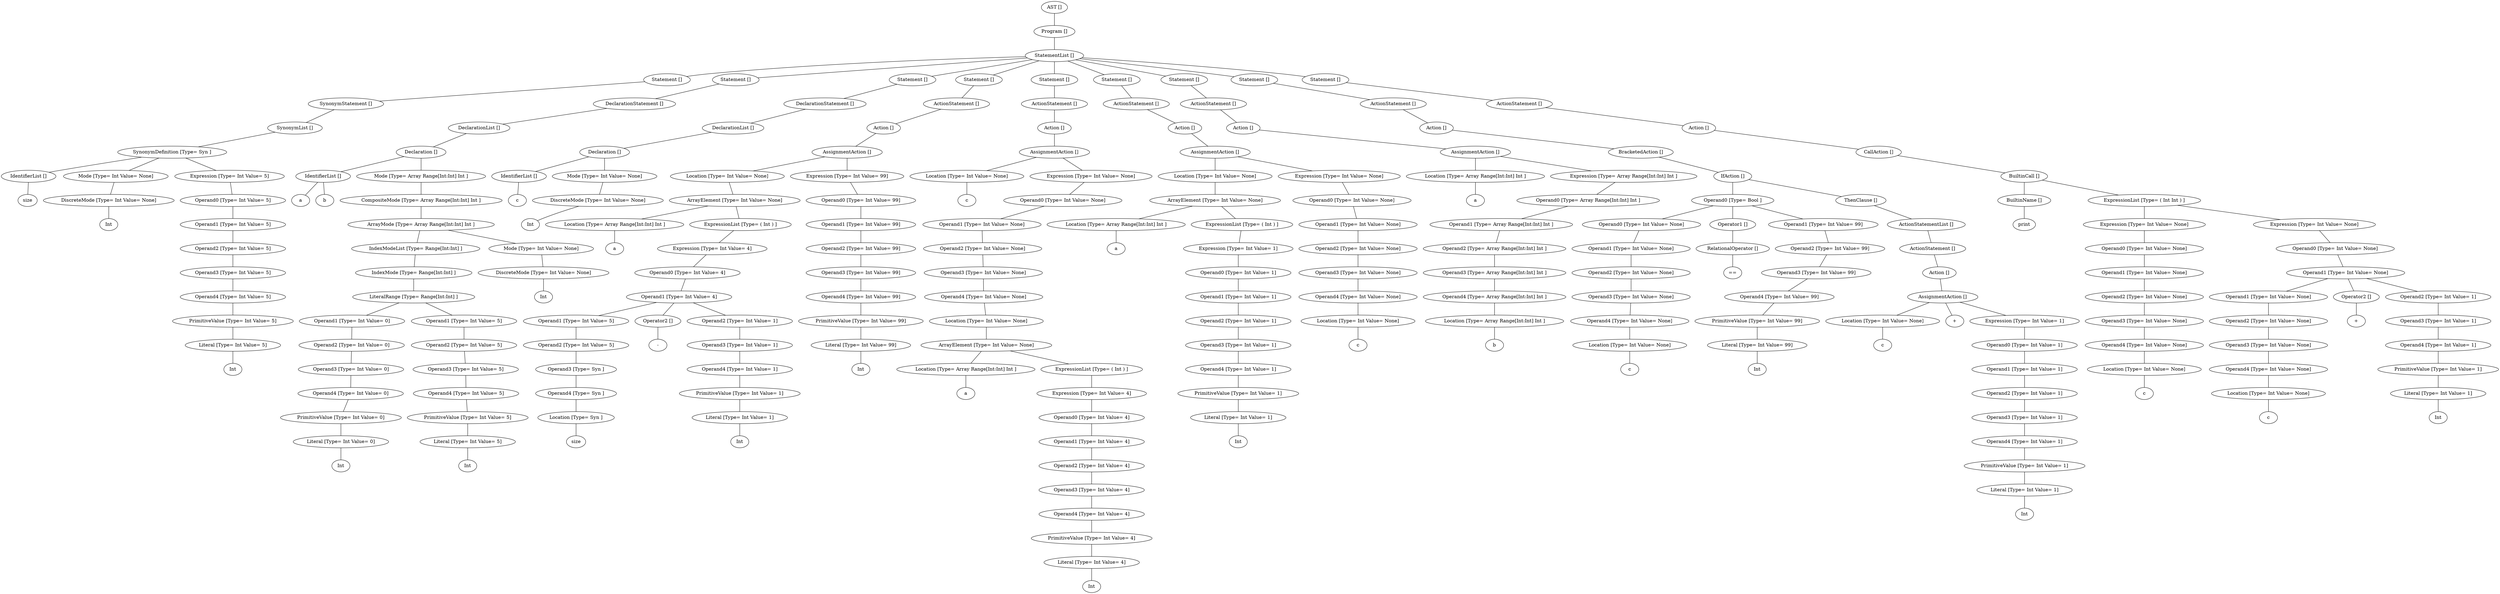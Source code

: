 graph G {
140017155495976 [label="AST []"];
140017155496312 [label="AST None"];
140017155495976 -- 140017155496312;
140017155496312 [label="Program []"];
140017156200600 [label="Program None"];
140017155496312 -- 140017156200600;
140017156200600 [label="StatementList []"];
140017184497336 [label="StatementList None"];
140017156200600 -- 140017184497336;
140017184497336 [label="Statement []"];
140017184588072 [label="Statement None"];
140017184497336 -- 140017184588072;
140017184588072 [label="SynonymStatement []"];
140017184542392 [label="SynonymStatement None"];
140017184588072 -- 140017184542392;
140017184542392 [label="SynonymList []"];
140017184588408 [label="SynonymList None"];
140017184542392 -- 140017184588408;
140017184588408 [label="SynonymDefinition [Type= Syn ]"];
140017184539256 [label="SynonymDefinition Syn"];
140017184588408 -- 140017184539256;
140017184539256 [label="IdentifierList []"];
9818183955924333873 [label=size];
140017184539256 -- 9818183955924333873;
140017184542616 [label="SynonymDefinition Syn"];
140017184588408 -- 140017184542616;
140017184542616 [label="Mode [Type= Int Value= None]"];
140017184497448 [label="Mode Int"];
140017184542616 -- 140017184497448;
140017184497448 [label="DiscreteMode [Type= Int Value= None]"];
10674421014461664138 [label=Int];
140017184497448 -- 10674421014461664138;
140017184590424 [label="SynonymDefinition Syn"];
140017184588408 -- 140017184590424;
140017184590424 [label="Expression [Type= Int Value= 5]"];
140017184590368 [label="Expression Int"];
140017184590424 -- 140017184590368;
140017184590368 [label="Operand0 [Type= Int Value= 5]"];
140017184588016 [label="Operand0 Int"];
140017184590368 -- 140017184588016;
140017184588016 [label="Operand1 [Type= Int Value= 5]"];
140017184587848 [label="Operand1 Int"];
140017184588016 -- 140017184587848;
140017184587848 [label="Operand2 [Type= Int Value= 5]"];
140017184587904 [label="Operand2 Int"];
140017184587848 -- 140017184587904;
140017184587904 [label="Operand3 [Type= Int Value= 5]"];
140017184542448 [label="Operand3 Int"];
140017184587904 -- 140017184542448;
140017184542448 [label="Operand4 [Type= Int Value= 5]"];
140017184542336 [label="Operand4 Int"];
140017184542448 -- 140017184542336;
140017184542336 [label="PrimitiveValue [Type= Int Value= 5]"];
140017184538808 [label="PrimitiveValue Int"];
140017184542336 -- 140017184538808;
140017184538808 [label="Literal [Type= Int Value= 5]"];
9865925036163324252 [label=Int];
140017184538808 -- 9865925036163324252;
140017184542112 [label="StatementList None"];
140017156200600 -- 140017184542112;
140017184542112 [label="Statement []"];
140017184590480 [label="Statement None"];
140017184542112 -- 140017184590480;
140017184590480 [label="DeclarationStatement []"];
140017184542560 [label="DeclarationStatement None"];
140017184590480 -- 140017184542560;
140017184542560 [label="DeclarationList []"];
140017184588632 [label="DeclarationList None"];
140017184542560 -- 140017184588632;
140017184588632 [label="Declaration []"];
140017184590312 [label="Declaration None"];
140017184588632 -- 140017184590312;
140017184590312 [label="IdentifierList []"];
12600958139548290194 [label=a];
140017184590312 -- 12600958139548290194;
9517394528875083876 [label=b];
140017184590312 -- 9517394528875083876;
140017184589024 [label="Declaration None"];
140017184588632 -- 140017184589024;
140017184589024 [label="Mode [Type= Array Range[Int:Int] Int ]"];
140017184590144 [label="Mode Array Range[Int:Int] Int"];
140017184589024 -- 140017184590144;
140017184590144 [label="CompositeMode [Type= Array Range[Int:Int] Int ]"];
140017184591432 [label="CompositeMode Array Range[Int:Int] Int"];
140017184590144 -- 140017184591432;
140017184591432 [label="ArrayMode [Type= Array Range[Int:Int] Int ]"];
140017184591544 [label="ArrayMode Array Range[Int:Int] Int"];
140017184591432 -- 140017184591544;
140017184591544 [label="IndexModeList [Type= Range[Int:Int] ]"];
140017184590872 [label="IndexModeList Range[Int:Int]"];
140017184591544 -- 140017184590872;
140017184590872 [label="IndexMode [Type= Range[Int:Int] ]"];
140017184591264 [label="IndexMode Range[Int:Int]"];
140017184590872 -- 140017184591264;
140017184591264 [label="LiteralRange [Type= Range[Int:Int] ]"];
140017184590088 [label="LiteralRange Range[Int:Int]"];
140017184591264 -- 140017184590088;
140017184590088 [label="Operand1 [Type= Int Value= 0]"];
140017184588352 [label="Operand1 Int"];
140017184590088 -- 140017184588352;
140017184588352 [label="Operand2 [Type= Int Value= 0]"];
140017184588240 [label="Operand2 Int"];
140017184588352 -- 140017184588240;
140017184588240 [label="Operand3 [Type= Int Value= 0]"];
140017184590200 [label="Operand3 Int"];
140017184588240 -- 140017184590200;
140017184590200 [label="Operand4 [Type= Int Value= 0]"];
140017184590536 [label="Operand4 Int"];
140017184590200 -- 140017184590536;
140017184590536 [label="PrimitiveValue [Type= Int Value= 0]"];
140017184588184 [label="PrimitiveValue Int"];
140017184590536 -- 140017184588184;
140017184588184 [label="Literal [Type= Int Value= 0]"];
9857838709143076307 [label=Int];
140017184588184 -- 9857838709143076307;
140017184591376 [label="LiteralRange Range[Int:Int]"];
140017184591264 -- 140017184591376;
140017184591376 [label="Operand1 [Type= Int Value= 5]"];
140017184591152 [label="Operand1 Int"];
140017184591376 -- 140017184591152;
140017184591152 [label="Operand2 [Type= Int Value= 5]"];
140017184591320 [label="Operand2 Int"];
140017184591152 -- 140017184591320;
140017184591320 [label="Operand3 [Type= Int Value= 5]"];
140017184590928 [label="Operand3 Int"];
140017184591320 -- 140017184590928;
140017184590928 [label="Operand4 [Type= Int Value= 5]"];
140017184590816 [label="Operand4 Int"];
140017184590928 -- 140017184590816;
140017184590816 [label="PrimitiveValue [Type= Int Value= 5]"];
140017184590704 [label="PrimitiveValue Int"];
140017184590816 -- 140017184590704;
140017184590704 [label="Literal [Type= Int Value= 5]"];
12879918745245141006 [label=Int];
140017184590704 -- 12879918745245141006;
140017184591712 [label="ArrayMode Array Range[Int:Int] Int"];
140017184591432 -- 140017184591712;
140017184591712 [label="Mode [Type= Int Value= None]"];
140017184591600 [label="Mode Int"];
140017184591712 -- 140017184591600;
140017184591600 [label="DiscreteMode [Type= Int Value= None]"];
10039620678027088100 [label=Int];
140017184591600 -- 10039620678027088100;
140017184589136 [label="StatementList None"];
140017156200600 -- 140017184589136;
140017184589136 [label="Statement []"];
140017184588912 [label="Statement None"];
140017184589136 -- 140017184588912;
140017184588912 [label="DeclarationStatement []"];
140017184540096 [label="DeclarationStatement None"];
140017184588912 -- 140017184540096;
140017184540096 [label="DeclarationList []"];
140017184591824 [label="DeclarationList None"];
140017184540096 -- 140017184591824;
140017184591824 [label="Declaration []"];
140017184538864 [label="Declaration None"];
140017184591824 -- 140017184538864;
140017184538864 [label="IdentifierList []"];
11033925060727501511 [label=c];
140017184538864 -- 11033925060727501511;
140017184588856 [label="Declaration None"];
140017184591824 -- 140017184588856;
140017184588856 [label="Mode [Type= Int Value= None]"];
140017184590592 [label="Mode Int"];
140017184588856 -- 140017184590592;
140017184590592 [label="DiscreteMode [Type= Int Value= None]"];
13505079763725303837 [label=Int];
140017184590592 -- 13505079763725303837;
140017184613488 [label="StatementList None"];
140017156200600 -- 140017184613488;
140017184613488 [label="Statement []"];
140017184613600 [label="Statement None"];
140017184613488 -- 140017184613600;
140017184613600 [label="ActionStatement []"];
140017184612760 [label="ActionStatement None"];
140017184613600 -- 140017184612760;
140017184612760 [label="Action []"];
140017184613320 [label="Action None"];
140017184612760 -- 140017184613320;
140017184613320 [label="AssignmentAction []"];
140017184589080 [label="AssignmentAction None"];
140017184613320 -- 140017184589080;
140017184589080 [label="Location [Type= Int Value= None]"];
140017184589696 [label="Location Int"];
140017184589080 -- 140017184589696;
140017184589696 [label="ArrayElement [Type= Int Value= None]"];
140017184589976 [label="ArrayElement Int"];
140017184589696 -- 140017184589976;
140017184589976 [label="Location [Type= Array Range[Int:Int] Int ]"];
9776041530519864382 [label=a];
140017184589976 -- 9776041530519864382;
140017184612648 [label="ArrayElement Int"];
140017184589696 -- 140017184612648;
140017184612648 [label="ExpressionList [Type= ( Int ) ]"];
140017184612424 [label="ExpressionList ( Int )"];
140017184612648 -- 140017184612424;
140017184612424 [label="Expression [Type= Int Value= 4]"];
140017184589640 [label="Expression Int"];
140017184612424 -- 140017184589640;
140017184589640 [label="Operand0 [Type= Int Value= 4]"];
140017184612480 [label="Operand0 Int"];
140017184589640 -- 140017184612480;
140017184612480 [label="Operand1 [Type= Int Value= 4]"];
140017184589472 [label="Operand1 Int"];
140017184612480 -- 140017184589472;
140017184589472 [label="Operand1 [Type= Int Value= 5]"];
140017184589304 [label="Operand1 Int"];
140017184589472 -- 140017184589304;
140017184589304 [label="Operand2 [Type= Int Value= 5]"];
140017184590032 [label="Operand2 Int"];
140017184589304 -- 140017184590032;
140017184590032 [label="Operand3 [Type= Syn ]"];
140017184589192 [label="Operand3 Syn"];
140017184590032 -- 140017184589192;
140017184589192 [label="Operand4 [Type= Syn ]"];
140017184589248 [label="Operand4 Syn"];
140017184589192 -- 140017184589248;
140017184589248 [label="Location [Type= Syn ]"];
9951128910911654948 [label=size];
140017184589248 -- 9951128910911654948;
140017184589528 [label="Operand1 Int"];
140017184612480 -- 140017184589528;
140017184589528 [label="Operator2 []"];
11165765177406654876 [label="-"];
140017184589528 -- 11165765177406654876;
140017184612536 [label="Operand1 Int"];
140017184612480 -- 140017184612536;
140017184612536 [label="Operand2 [Type= Int Value= 1]"];
140017184614664 [label="Operand2 Int"];
140017184612536 -- 140017184614664;
140017184614664 [label="Operand3 [Type= Int Value= 1]"];
140017184589864 [label="Operand3 Int"];
140017184614664 -- 140017184589864;
140017184589864 [label="Operand4 [Type= Int Value= 1]"];
140017184589752 [label="Operand4 Int"];
140017184589864 -- 140017184589752;
140017184589752 [label="PrimitiveValue [Type= Int Value= 1]"];
140017184589360 [label="PrimitiveValue Int"];
140017184589752 -- 140017184589360;
140017184589360 [label="Literal [Type= Int Value= 1]"];
9943954721050278181 [label=Int];
140017184589360 -- 9943954721050278181;
140017184613096 [label="AssignmentAction None"];
140017184613320 -- 140017184613096;
140017184613096 [label="Expression [Type= Int Value= 99]"];
140017184613264 [label="Expression Int"];
140017184613096 -- 140017184613264;
140017184613264 [label="Operand0 [Type= Int Value= 99]"];
140017184613152 [label="Operand0 Int"];
140017184613264 -- 140017184613152;
140017184613152 [label="Operand1 [Type= Int Value= 99]"];
140017184612984 [label="Operand1 Int"];
140017184613152 -- 140017184612984;
140017184612984 [label="Operand2 [Type= Int Value= 99]"];
140017184612872 [label="Operand2 Int"];
140017184612984 -- 140017184612872;
140017184612872 [label="Operand3 [Type= Int Value= 99]"];
140017184588688 [label="Operand3 Int"];
140017184612872 -- 140017184588688;
140017184588688 [label="Operand4 [Type= Int Value= 99]"];
140017184589920 [label="Operand4 Int"];
140017184588688 -- 140017184589920;
140017184589920 [label="PrimitiveValue [Type= Int Value= 99]"];
140017184612704 [label="PrimitiveValue Int"];
140017184589920 -- 140017184612704;
140017184612704 [label="Literal [Type= Int Value= 99]"];
12660066487193828820 [label=Int];
140017184612704 -- 12660066487193828820;
140017184615448 [label="StatementList None"];
140017156200600 -- 140017184615448;
140017184615448 [label="Statement []"];
140017184615392 [label="Statement None"];
140017184615448 -- 140017184615392;
140017184615392 [label="ActionStatement []"];
140017184613824 [label="ActionStatement None"];
140017184615392 -- 140017184613824;
140017184613824 [label="Action []"];
140017184615280 [label="Action None"];
140017184613824 -- 140017184615280;
140017184615280 [label="AssignmentAction []"];
140017184591096 [label="AssignmentAction None"];
140017184615280 -- 140017184591096;
140017184591096 [label="Location [Type= Int Value= None]"];
12587216764839752179 [label=c];
140017184591096 -- 12587216764839752179;
140017184615168 [label="AssignmentAction None"];
140017184615280 -- 140017184615168;
140017184615168 [label="Expression [Type= Int Value= None]"];
140017184614440 [label="Expression Int"];
140017184615168 -- 140017184614440;
140017184614440 [label="Operand0 [Type= Int Value= None]"];
140017184615056 [label="Operand0 Int"];
140017184614440 -- 140017184615056;
140017184615056 [label="Operand1 [Type= Int Value= None]"];
140017184614048 [label="Operand1 Int"];
140017184615056 -- 140017184614048;
140017184614048 [label="Operand2 [Type= Int Value= None]"];
140017184615224 [label="Operand2 Int"];
140017184614048 -- 140017184615224;
140017184615224 [label="Operand3 [Type= Int Value= None]"];
140017184614944 [label="Operand3 Int"];
140017184615224 -- 140017184614944;
140017184614944 [label="Operand4 [Type= Int Value= None]"];
140017184588800 [label="Operand4 Int"];
140017184614944 -- 140017184588800;
140017184588800 [label="Location [Type= Int Value= None]"];
140017184615000 [label="Location Int"];
140017184588800 -- 140017184615000;
140017184615000 [label="ArrayElement [Type= Int Value= None]"];
140017184613656 [label="ArrayElement Int"];
140017184615000 -- 140017184613656;
140017184613656 [label="Location [Type= Array Range[Int:Int] Int ]"];
10637703498449656277 [label=a];
140017184613656 -- 10637703498449656277;
140017184614888 [label="ArrayElement Int"];
140017184615000 -- 140017184614888;
140017184614888 [label="ExpressionList [Type= ( Int ) ]"];
140017184614832 [label="ExpressionList ( Int )"];
140017184614888 -- 140017184614832;
140017184614832 [label="Expression [Type= Int Value= 4]"];
140017184614776 [label="Expression Int"];
140017184614832 -- 140017184614776;
140017184614776 [label="Operand0 [Type= Int Value= 4]"];
140017184614720 [label="Operand0 Int"];
140017184614776 -- 140017184614720;
140017184614720 [label="Operand1 [Type= Int Value= 4]"];
140017184614608 [label="Operand1 Int"];
140017184614720 -- 140017184614608;
140017184614608 [label="Operand2 [Type= Int Value= 4]"];
140017184614496 [label="Operand2 Int"];
140017184614608 -- 140017184614496;
140017184614496 [label="Operand3 [Type= Int Value= 4]"];
140017184614104 [label="Operand3 Int"];
140017184614496 -- 140017184614104;
140017184614104 [label="Operand4 [Type= Int Value= 4]"];
140017184614160 [label="Operand4 Int"];
140017184614104 -- 140017184614160;
140017184614160 [label="PrimitiveValue [Type= Int Value= 4]"];
140017184613432 [label="PrimitiveValue Int"];
140017184614160 -- 140017184613432;
140017184613432 [label="Literal [Type= Int Value= 4]"];
13550117960776526949 [label=Int];
140017184613432 -- 13550117960776526949;
140017184615728 [label="StatementList None"];
140017156200600 -- 140017184615728;
140017184615728 [label="Statement []"];
140017155494016 [label="Statement None"];
140017184615728 -- 140017155494016;
140017155494016 [label="ActionStatement []"];
140017184616344 [label="ActionStatement None"];
140017155494016 -- 140017184616344;
140017184616344 [label="Action []"];
140017155496984 [label="Action None"];
140017184616344 -- 140017155496984;
140017155496984 [label="AssignmentAction []"];
140017184615560 [label="AssignmentAction None"];
140017155496984 -- 140017184615560;
140017184615560 [label="Location [Type= Int Value= None]"];
140017184616120 [label="Location Int"];
140017184615560 -- 140017184616120;
140017184616120 [label="ArrayElement [Type= Int Value= None]"];
140017184612592 [label="ArrayElement Int"];
140017184616120 -- 140017184612592;
140017184612592 [label="Location [Type= Array Range[Int:Int] Int ]"];
9227401551852402143 [label=a];
140017184612592 -- 9227401551852402143;
140017184616064 [label="ArrayElement Int"];
140017184616120 -- 140017184616064;
140017184616064 [label="ExpressionList [Type= ( Int ) ]"];
140017184616008 [label="ExpressionList ( Int )"];
140017184616064 -- 140017184616008;
140017184616008 [label="Expression [Type= Int Value= 1]"];
140017184615952 [label="Expression Int"];
140017184616008 -- 140017184615952;
140017184615952 [label="Operand0 [Type= Int Value= 1]"];
140017184615896 [label="Operand0 Int"];
140017184615952 -- 140017184615896;
140017184615896 [label="Operand1 [Type= Int Value= 1]"];
140017184615840 [label="Operand1 Int"];
140017184615896 -- 140017184615840;
140017184615840 [label="Operand2 [Type= Int Value= 1]"];
140017184615784 [label="Operand2 Int"];
140017184615840 -- 140017184615784;
140017184615784 [label="Operand3 [Type= Int Value= 1]"];
140017184612928 [label="Operand3 Int"];
140017184615784 -- 140017184612928;
140017184612928 [label="Operand4 [Type= Int Value= 1]"];
140017184615336 [label="Operand4 Int"];
140017184612928 -- 140017184615336;
140017184615336 [label="PrimitiveValue [Type= Int Value= 1]"];
140017184615504 [label="PrimitiveValue Int"];
140017184615336 -- 140017184615504;
140017184615504 [label="Literal [Type= Int Value= 1]"];
11125383490815691524 [label=Int];
140017184615504 -- 11125383490815691524;
140017155497040 [label="AssignmentAction None"];
140017155496984 -- 140017155497040;
140017155497040 [label="Expression [Type= Int Value= None]"];
140017155497208 [label="Expression Int"];
140017155497040 -- 140017155497208;
140017155497208 [label="Operand0 [Type= Int Value= None]"];
140017155497376 [label="Operand0 Int"];
140017155497208 -- 140017155497376;
140017155497376 [label="Operand1 [Type= Int Value= None]"];
140017184616400 [label="Operand1 Int"];
140017155497376 -- 140017184616400;
140017184616400 [label="Operand2 [Type= Int Value= None]"];
140017184615616 [label="Operand2 Int"];
140017184616400 -- 140017184615616;
140017184615616 [label="Operand3 [Type= Int Value= None]"];
140017184616176 [label="Operand3 Int"];
140017184615616 -- 140017184616176;
140017184616176 [label="Operand4 [Type= Int Value= None]"];
140017184616232 [label="Operand4 Int"];
140017184616176 -- 140017184616232;
140017184616232 [label="Location [Type= Int Value= None]"];
13645221500438092224 [label=c];
140017184616232 -- 13645221500438092224;
140017155494744 [label="StatementList None"];
140017156200600 -- 140017155494744;
140017155494744 [label="Statement []"];
140017155494688 [label="Statement None"];
140017155494744 -- 140017155494688;
140017155494688 [label="ActionStatement []"];
140017155494184 [label="ActionStatement None"];
140017155494688 -- 140017155494184;
140017155494184 [label="Action []"];
140017155494576 [label="Action None"];
140017155494184 -- 140017155494576;
140017155494576 [label="AssignmentAction []"];
140017184615112 [label="AssignmentAction None"];
140017155494576 -- 140017184615112;
140017184615112 [label="Location [Type= Array Range[Int:Int] Int ]"];
12973042188098049753 [label=a];
140017184615112 -- 12973042188098049753;
140017155494520 [label="AssignmentAction None"];
140017155494576 -- 140017155494520;
140017155494520 [label="Expression [Type= Array Range[Int:Int] Int ]"];
140017155494464 [label="Expression Array Range[Int:Int] Int"];
140017155494520 -- 140017155494464;
140017155494464 [label="Operand0 [Type= Array Range[Int:Int] Int ]"];
140017155494408 [label="Operand0 Array Range[Int:Int] Int"];
140017155494464 -- 140017155494408;
140017155494408 [label="Operand1 [Type= Array Range[Int:Int] Int ]"];
140017155494352 [label="Operand1 Array Range[Int:Int] Int"];
140017155494408 -- 140017155494352;
140017155494352 [label="Operand2 [Type= Array Range[Int:Int] Int ]"];
140017184613992 [label="Operand2 Array Range[Int:Int] Int"];
140017155494352 -- 140017184613992;
140017184613992 [label="Operand3 [Type= Array Range[Int:Int] Int ]"];
140017155493960 [label="Operand3 Array Range[Int:Int] Int"];
140017184613992 -- 140017155493960;
140017155493960 [label="Operand4 [Type= Array Range[Int:Int] Int ]"];
140017155494128 [label="Operand4 Array Range[Int:Int] Int"];
140017155493960 -- 140017155494128;
140017155494128 [label="Location [Type= Array Range[Int:Int] Int ]"];
13345891635407467019 [label=b];
140017155494128 -- 13345891635407467019;
140017155494632 [label="StatementList None"];
140017156200600 -- 140017155494632;
140017155494632 [label="Statement []"];
140017155495640 [label="Statement None"];
140017155494632 -- 140017155495640;
140017155495640 [label="ActionStatement []"];
140017155496928 [label="ActionStatement None"];
140017155495640 -- 140017155496928;
140017155496928 [label="Action []"];
140017155494800 [label="Action None"];
140017155496928 -- 140017155494800;
140017155494800 [label="BracketedAction []"];
140017155495584 [label="BracketedAction None"];
140017155494800 -- 140017155495584;
140017155495584 [label="IfAction []"];
140017155495864 [label="IfAction None"];
140017155495584 -- 140017155495864;
140017155495864 [label="Operand0 [Type= Bool ]"];
140017155495136 [label="Operand0 Bool"];
140017155495864 -- 140017155495136;
140017155495136 [label="Operand0 [Type= Int Value= None]"];
140017155494856 [label="Operand0 Int"];
140017155495136 -- 140017155494856;
140017155494856 [label="Operand1 [Type= Int Value= None]"];
140017155494072 [label="Operand1 Int"];
140017155494856 -- 140017155494072;
140017155494072 [label="Operand2 [Type= Int Value= None]"];
140017155494912 [label="Operand2 Int"];
140017155494072 -- 140017155494912;
140017155494912 [label="Operand3 [Type= Int Value= None]"];
140017155494968 [label="Operand3 Int"];
140017155494912 -- 140017155494968;
140017155494968 [label="Operand4 [Type= Int Value= None]"];
140017184616288 [label="Operand4 Int"];
140017155494968 -- 140017184616288;
140017184616288 [label="Location [Type= Int Value= None]"];
12480487869958074024 [label=c];
140017184616288 -- 12480487869958074024;
140017155495024 [label="Operand0 Bool"];
140017155495864 -- 140017155495024;
140017155495024 [label="Operator1 []"];
140017155495192 [label="Operator1 None"];
140017155495024 -- 140017155495192;
140017155495192 [label="RelationalOperator []"];
11200263972812883991 [label="=="];
140017155495192 -- 11200263972812883991;
140017155495808 [label="Operand0 Bool"];
140017155495864 -- 140017155495808;
140017155495808 [label="Operand1 [Type= Int Value= 99]"];
140017155495752 [label="Operand1 Int"];
140017155495808 -- 140017155495752;
140017155495752 [label="Operand2 [Type= Int Value= 99]"];
140017155495696 [label="Operand2 Int"];
140017155495752 -- 140017155495696;
140017155495696 [label="Operand3 [Type= Int Value= 99]"];
140017155495528 [label="Operand3 Int"];
140017155495696 -- 140017155495528;
140017155495528 [label="Operand4 [Type= Int Value= 99]"];
140017155495360 [label="Operand4 Int"];
140017155495528 -- 140017155495360;
140017155495360 [label="PrimitiveValue [Type= Int Value= 99]"];
140017155495304 [label="PrimitiveValue Int"];
140017155495360 -- 140017155495304;
140017155495304 [label="Literal [Type= Int Value= 99]"];
10318891799623276158 [label=Int];
140017155495304 -- 10318891799623276158;
140017155496088 [label="IfAction None"];
140017155495584 -- 140017155496088;
140017155496088 [label="ThenClause []"];
140017155496816 [label="ThenClause None"];
140017155496088 -- 140017155496816;
140017155496816 [label="ActionStatementList []"];
140017155496760 [label="ActionStatementList None"];
140017155496816 -- 140017155496760;
140017155496760 [label="ActionStatement []"];
140017155496032 [label="ActionStatement None"];
140017155496760 -- 140017155496032;
140017155496032 [label="Action []"];
140017155496648 [label="Action None"];
140017155496032 -- 140017155496648;
140017155496648 [label="AssignmentAction []"];
140017155495248 [label="AssignmentAction None"];
140017155496648 -- 140017155495248;
140017155495248 [label="Location [Type= Int Value= None]"];
11653592182198557547 [label=c];
140017155495248 -- 11653592182198557547;
11806032783072459936 [label="+"];
140017155496648 -- 11806032783072459936;
140017155496592 [label="AssignmentAction None"];
140017155496648 -- 140017155496592;
140017155496592 [label="Expression [Type= Int Value= 1]"];
140017155496536 [label="Expression Int"];
140017155496592 -- 140017155496536;
140017155496536 [label="Operand0 [Type= Int Value= 1]"];
140017155496480 [label="Operand0 Int"];
140017155496536 -- 140017155496480;
140017155496480 [label="Operand1 [Type= Int Value= 1]"];
140017155496424 [label="Operand1 Int"];
140017155496480 -- 140017155496424;
140017155496424 [label="Operand2 [Type= Int Value= 1]"];
140017155496368 [label="Operand2 Int"];
140017155496424 -- 140017155496368;
140017155496368 [label="Operand3 [Type= Int Value= 1]"];
140017155495416 [label="Operand3 Int"];
140017155496368 -- 140017155495416;
140017155495416 [label="Operand4 [Type= Int Value= 1]"];
140017155496200 [label="Operand4 Int"];
140017155495416 -- 140017155496200;
140017155496200 [label="PrimitiveValue [Type= Int Value= 1]"];
140017155496144 [label="PrimitiveValue Int"];
140017155496200 -- 140017155496144;
140017155496144 [label="Literal [Type= Int Value= 1]"];
13127982713200586547 [label=Int];
140017155496144 -- 13127982713200586547;
140017155496872 [label="StatementList None"];
140017156200600 -- 140017155496872;
140017155496872 [label="Statement []"];
140017156200880 [label="Statement None"];
140017155496872 -- 140017156200880;
140017156200880 [label="ActionStatement []"];
140017156202056 [label="ActionStatement None"];
140017156200880 -- 140017156202056;
140017156202056 [label="Action []"];
140017184265328 [label="Action None"];
140017156202056 -- 140017184265328;
140017184265328 [label="CallAction []"];
140017156200992 [label="CallAction None"];
140017184265328 -- 140017156200992;
140017156200992 [label="BuiltinCall []"];
140017155494296 [label="BuiltinCall None"];
140017156200992 -- 140017155494296;
140017155494296 [label="BuiltinName []"];
12498183023342161734 [label=print];
140017155494296 -- 12498183023342161734;
140017156202000 [label="BuiltinCall None"];
140017156200992 -- 140017156202000;
140017156202000 [label="ExpressionList [Type= ( Int Int ) ]"];
140017156200824 [label="ExpressionList ( Int Int )"];
140017156202000 -- 140017156200824;
140017156200824 [label="Expression [Type= Int Value= None]"];
140017156200768 [label="Expression Int"];
140017156200824 -- 140017156200768;
140017156200768 [label="Operand0 [Type= Int Value= None]"];
140017156200712 [label="Operand0 Int"];
140017156200768 -- 140017156200712;
140017156200712 [label="Operand1 [Type= Int Value= None]"];
140017156200656 [label="Operand1 Int"];
140017156200712 -- 140017156200656;
140017156200656 [label="Operand2 [Type= Int Value= None]"];
140017155494240 [label="Operand2 Int"];
140017156200656 -- 140017155494240;
140017155494240 [label="Operand3 [Type= Int Value= None]"];
140017184266168 [label="Operand3 Int"];
140017155494240 -- 140017184266168;
140017184266168 [label="Operand4 [Type= Int Value= None]"];
140017155495920 [label="Operand4 Int"];
140017184266168 -- 140017155495920;
140017155495920 [label="Location [Type= Int Value= None]"];
9757626708782662830 [label=c];
140017155495920 -- 9757626708782662830;
140017156201944 [label="ExpressionList ( Int Int )"];
140017156202000 -- 140017156201944;
140017156201944 [label="Expression [Type= Int Value= None]"];
140017156201384 [label="Expression Int"];
140017156201944 -- 140017156201384;
140017156201384 [label="Operand0 [Type= Int Value= None]"];
140017156201832 [label="Operand0 Int"];
140017156201384 -- 140017156201832;
140017156201832 [label="Operand1 [Type= Int Value= None]"];
140017156201272 [label="Operand1 Int"];
140017156201832 -- 140017156201272;
140017156201272 [label="Operand1 [Type= Int Value= None]"];
140017156201216 [label="Operand1 Int"];
140017156201272 -- 140017156201216;
140017156201216 [label="Operand2 [Type= Int Value= None]"];
140017156201048 [label="Operand2 Int"];
140017156201216 -- 140017156201048;
140017156201048 [label="Operand3 [Type= Int Value= None]"];
140017156201104 [label="Operand3 Int"];
140017156201048 -- 140017156201104;
140017156201104 [label="Operand4 [Type= Int Value= None]"];
140017156200936 [label="Operand4 Int"];
140017156201104 -- 140017156200936;
140017156200936 [label="Location [Type= Int Value= None]"];
12462898282253913030 [label=c];
140017156200936 -- 12462898282253913030;
140017156201328 [label="Operand1 Int"];
140017156201832 -- 140017156201328;
140017156201328 [label="Operator2 []"];
10635269401085083313 [label="+"];
140017156201328 -- 10635269401085083313;
140017156201776 [label="Operand1 Int"];
140017156201832 -- 140017156201776;
140017156201776 [label="Operand2 [Type= Int Value= 1]"];
140017156201720 [label="Operand2 Int"];
140017156201776 -- 140017156201720;
140017156201720 [label="Operand3 [Type= Int Value= 1]"];
140017156201608 [label="Operand3 Int"];
140017156201720 -- 140017156201608;
140017156201608 [label="Operand4 [Type= Int Value= 1]"];
140017156201496 [label="Operand4 Int"];
140017156201608 -- 140017156201496;
140017156201496 [label="PrimitiveValue [Type= Int Value= 1]"];
140017156201160 [label="PrimitiveValue Int"];
140017156201496 -- 140017156201160;
140017156201160 [label="Literal [Type= Int Value= 1]"];
13072529399112176645 [label=Int];
140017156201160 -- 13072529399112176645;
}
